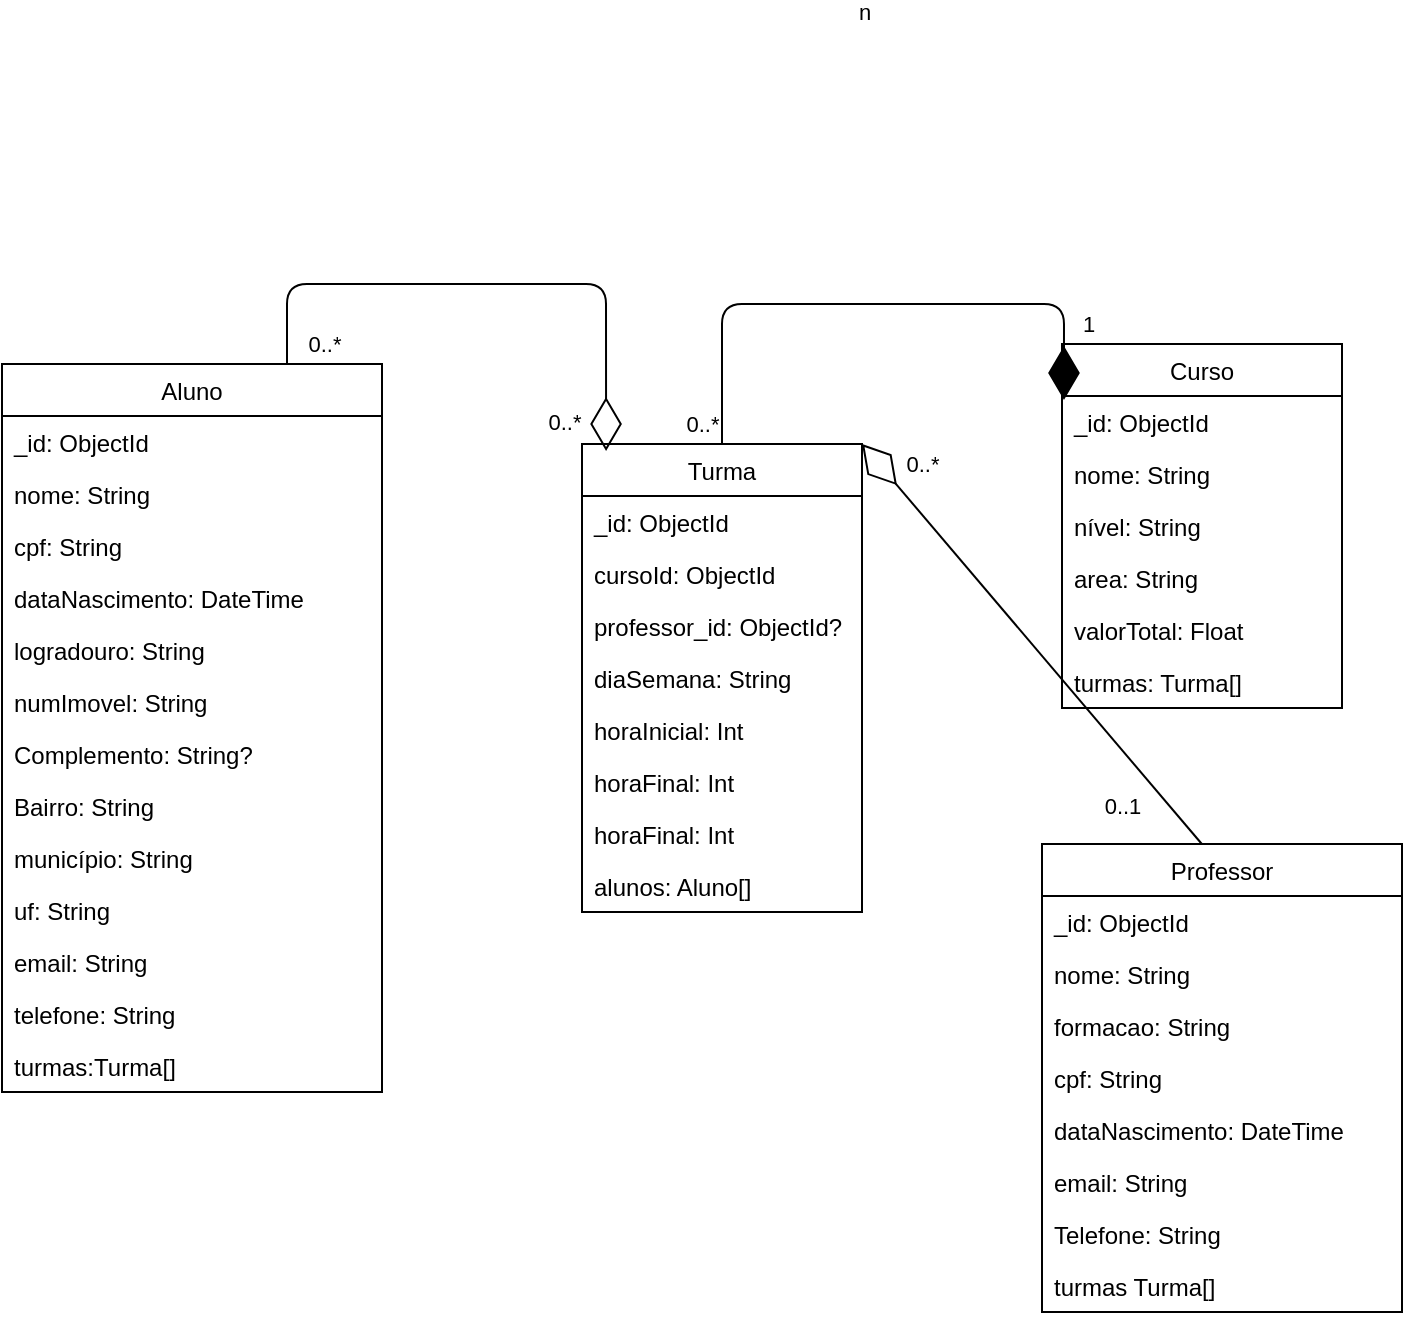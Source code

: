 <mxfile>
    <diagram id="tvNLZa-CBfe17h-ha0Ih" name="Page-2">
        <mxGraphModel dx="810" dy="1520" grid="1" gridSize="10" guides="1" tooltips="1" connect="1" arrows="1" fold="1" page="1" pageScale="1" pageWidth="827" pageHeight="1169" math="0" shadow="0">
            <root>
                <mxCell id="0"/>
                <mxCell id="1" parent="0"/>
                <mxCell id="mXA5R7LTz2ie4Cur8OkS-5" value="Aluno" style="swimlane;fontStyle=0;childLayout=stackLayout;horizontal=1;startSize=26;fillColor=none;horizontalStack=0;resizeParent=1;resizeParentMax=0;resizeLast=0;collapsible=1;marginBottom=0;" parent="1" vertex="1">
                    <mxGeometry x="90" y="60" width="190" height="364" as="geometry"/>
                </mxCell>
                <mxCell id="mXA5R7LTz2ie4Cur8OkS-6" value="_id: ObjectId" style="text;strokeColor=none;fillColor=none;align=left;verticalAlign=top;spacingLeft=4;spacingRight=4;overflow=hidden;rotatable=0;points=[[0,0.5],[1,0.5]];portConstraint=eastwest;" parent="mXA5R7LTz2ie4Cur8OkS-5" vertex="1">
                    <mxGeometry y="26" width="190" height="26" as="geometry"/>
                </mxCell>
                <mxCell id="mXA5R7LTz2ie4Cur8OkS-7" value="nome: String" style="text;strokeColor=none;fillColor=none;align=left;verticalAlign=top;spacingLeft=4;spacingRight=4;overflow=hidden;rotatable=0;points=[[0,0.5],[1,0.5]];portConstraint=eastwest;" parent="mXA5R7LTz2ie4Cur8OkS-5" vertex="1">
                    <mxGeometry y="52" width="190" height="26" as="geometry"/>
                </mxCell>
                <mxCell id="mXA5R7LTz2ie4Cur8OkS-8" value="cpf: String" style="text;strokeColor=none;fillColor=none;align=left;verticalAlign=top;spacingLeft=4;spacingRight=4;overflow=hidden;rotatable=0;points=[[0,0.5],[1,0.5]];portConstraint=eastwest;" parent="mXA5R7LTz2ie4Cur8OkS-5" vertex="1">
                    <mxGeometry y="78" width="190" height="26" as="geometry"/>
                </mxCell>
                <mxCell id="mXA5R7LTz2ie4Cur8OkS-30" value="dataNascimento: DateTime" style="text;strokeColor=none;fillColor=none;align=left;verticalAlign=top;spacingLeft=4;spacingRight=4;overflow=hidden;rotatable=0;points=[[0,0.5],[1,0.5]];portConstraint=eastwest;" parent="mXA5R7LTz2ie4Cur8OkS-5" vertex="1">
                    <mxGeometry y="104" width="190" height="26" as="geometry"/>
                </mxCell>
                <mxCell id="mXA5R7LTz2ie4Cur8OkS-21" value="logradouro: String" style="text;strokeColor=none;fillColor=none;align=left;verticalAlign=top;spacingLeft=4;spacingRight=4;overflow=hidden;rotatable=0;points=[[0,0.5],[1,0.5]];portConstraint=eastwest;" parent="mXA5R7LTz2ie4Cur8OkS-5" vertex="1">
                    <mxGeometry y="130" width="190" height="26" as="geometry"/>
                </mxCell>
                <mxCell id="mXA5R7LTz2ie4Cur8OkS-22" value="numImovel: String" style="text;strokeColor=none;fillColor=none;align=left;verticalAlign=top;spacingLeft=4;spacingRight=4;overflow=hidden;rotatable=0;points=[[0,0.5],[1,0.5]];portConstraint=eastwest;" parent="mXA5R7LTz2ie4Cur8OkS-5" vertex="1">
                    <mxGeometry y="156" width="190" height="26" as="geometry"/>
                </mxCell>
                <mxCell id="mXA5R7LTz2ie4Cur8OkS-23" value="Complemento: String?" style="text;strokeColor=none;fillColor=none;align=left;verticalAlign=top;spacingLeft=4;spacingRight=4;overflow=hidden;rotatable=0;points=[[0,0.5],[1,0.5]];portConstraint=eastwest;" parent="mXA5R7LTz2ie4Cur8OkS-5" vertex="1">
                    <mxGeometry y="182" width="190" height="26" as="geometry"/>
                </mxCell>
                <mxCell id="mXA5R7LTz2ie4Cur8OkS-25" value="Bairro: String" style="text;strokeColor=none;fillColor=none;align=left;verticalAlign=top;spacingLeft=4;spacingRight=4;overflow=hidden;rotatable=0;points=[[0,0.5],[1,0.5]];portConstraint=eastwest;" parent="mXA5R7LTz2ie4Cur8OkS-5" vertex="1">
                    <mxGeometry y="208" width="190" height="26" as="geometry"/>
                </mxCell>
                <mxCell id="mXA5R7LTz2ie4Cur8OkS-26" value="município: String" style="text;strokeColor=none;fillColor=none;align=left;verticalAlign=top;spacingLeft=4;spacingRight=4;overflow=hidden;rotatable=0;points=[[0,0.5],[1,0.5]];portConstraint=eastwest;" parent="mXA5R7LTz2ie4Cur8OkS-5" vertex="1">
                    <mxGeometry y="234" width="190" height="26" as="geometry"/>
                </mxCell>
                <mxCell id="mXA5R7LTz2ie4Cur8OkS-27" value="uf: String" style="text;strokeColor=none;fillColor=none;align=left;verticalAlign=top;spacingLeft=4;spacingRight=4;overflow=hidden;rotatable=0;points=[[0,0.5],[1,0.5]];portConstraint=eastwest;" parent="mXA5R7LTz2ie4Cur8OkS-5" vertex="1">
                    <mxGeometry y="260" width="190" height="26" as="geometry"/>
                </mxCell>
                <mxCell id="mXA5R7LTz2ie4Cur8OkS-28" value="email: String" style="text;strokeColor=none;fillColor=none;align=left;verticalAlign=top;spacingLeft=4;spacingRight=4;overflow=hidden;rotatable=0;points=[[0,0.5],[1,0.5]];portConstraint=eastwest;" parent="mXA5R7LTz2ie4Cur8OkS-5" vertex="1">
                    <mxGeometry y="286" width="190" height="26" as="geometry"/>
                </mxCell>
                <mxCell id="mXA5R7LTz2ie4Cur8OkS-29" value="telefone: String" style="text;strokeColor=none;fillColor=none;align=left;verticalAlign=top;spacingLeft=4;spacingRight=4;overflow=hidden;rotatable=0;points=[[0,0.5],[1,0.5]];portConstraint=eastwest;" parent="mXA5R7LTz2ie4Cur8OkS-5" vertex="1">
                    <mxGeometry y="312" width="190" height="26" as="geometry"/>
                </mxCell>
                <mxCell id="tHLVrhVuMcMVLVZoWZUN-9" value="turmas:Turma[]" style="text;strokeColor=none;fillColor=none;align=left;verticalAlign=top;spacingLeft=4;spacingRight=4;overflow=hidden;rotatable=0;points=[[0,0.5],[1,0.5]];portConstraint=eastwest;" parent="mXA5R7LTz2ie4Cur8OkS-5" vertex="1">
                    <mxGeometry y="338" width="190" height="26" as="geometry"/>
                </mxCell>
                <mxCell id="mXA5R7LTz2ie4Cur8OkS-9" value="Curso" style="swimlane;fontStyle=0;childLayout=stackLayout;horizontal=1;startSize=26;fillColor=none;horizontalStack=0;resizeParent=1;resizeParentMax=0;resizeLast=0;collapsible=1;marginBottom=0;" parent="1" vertex="1">
                    <mxGeometry x="620" y="50" width="140" height="182" as="geometry"/>
                </mxCell>
                <mxCell id="mXA5R7LTz2ie4Cur8OkS-10" value="_id: ObjectId" style="text;strokeColor=none;fillColor=none;align=left;verticalAlign=top;spacingLeft=4;spacingRight=4;overflow=hidden;rotatable=0;points=[[0,0.5],[1,0.5]];portConstraint=eastwest;" parent="mXA5R7LTz2ie4Cur8OkS-9" vertex="1">
                    <mxGeometry y="26" width="140" height="26" as="geometry"/>
                </mxCell>
                <mxCell id="mXA5R7LTz2ie4Cur8OkS-11" value="nome: String" style="text;strokeColor=none;fillColor=none;align=left;verticalAlign=top;spacingLeft=4;spacingRight=4;overflow=hidden;rotatable=0;points=[[0,0.5],[1,0.5]];portConstraint=eastwest;" parent="mXA5R7LTz2ie4Cur8OkS-9" vertex="1">
                    <mxGeometry y="52" width="140" height="26" as="geometry"/>
                </mxCell>
                <mxCell id="mXA5R7LTz2ie4Cur8OkS-12" value="nível: String" style="text;strokeColor=none;fillColor=none;align=left;verticalAlign=top;spacingLeft=4;spacingRight=4;overflow=hidden;rotatable=0;points=[[0,0.5],[1,0.5]];portConstraint=eastwest;" parent="mXA5R7LTz2ie4Cur8OkS-9" vertex="1">
                    <mxGeometry y="78" width="140" height="26" as="geometry"/>
                </mxCell>
                <mxCell id="mXA5R7LTz2ie4Cur8OkS-31" value="area: String" style="text;strokeColor=none;fillColor=none;align=left;verticalAlign=top;spacingLeft=4;spacingRight=4;overflow=hidden;rotatable=0;points=[[0,0.5],[1,0.5]];portConstraint=eastwest;" parent="mXA5R7LTz2ie4Cur8OkS-9" vertex="1">
                    <mxGeometry y="104" width="140" height="26" as="geometry"/>
                </mxCell>
                <mxCell id="4" value="valorTotal: Float" style="text;strokeColor=none;fillColor=none;align=left;verticalAlign=top;spacingLeft=4;spacingRight=4;overflow=hidden;rotatable=0;points=[[0,0.5],[1,0.5]];portConstraint=eastwest;" vertex="1" parent="mXA5R7LTz2ie4Cur8OkS-9">
                    <mxGeometry y="130" width="140" height="26" as="geometry"/>
                </mxCell>
                <mxCell id="3" value="turmas: Turma[]" style="text;strokeColor=none;fillColor=none;align=left;verticalAlign=top;spacingLeft=4;spacingRight=4;overflow=hidden;rotatable=0;points=[[0,0.5],[1,0.5]];portConstraint=eastwest;" vertex="1" parent="mXA5R7LTz2ie4Cur8OkS-9">
                    <mxGeometry y="156" width="140" height="26" as="geometry"/>
                </mxCell>
                <mxCell id="mXA5R7LTz2ie4Cur8OkS-13" value="Professor" style="swimlane;fontStyle=0;childLayout=stackLayout;horizontal=1;startSize=26;fillColor=none;horizontalStack=0;resizeParent=1;resizeParentMax=0;resizeLast=0;collapsible=1;marginBottom=0;" parent="1" vertex="1">
                    <mxGeometry x="610" y="300" width="180" height="234" as="geometry"/>
                </mxCell>
                <mxCell id="mXA5R7LTz2ie4Cur8OkS-14" value="_id: ObjectId" style="text;strokeColor=none;fillColor=none;align=left;verticalAlign=top;spacingLeft=4;spacingRight=4;overflow=hidden;rotatable=0;points=[[0,0.5],[1,0.5]];portConstraint=eastwest;" parent="mXA5R7LTz2ie4Cur8OkS-13" vertex="1">
                    <mxGeometry y="26" width="180" height="26" as="geometry"/>
                </mxCell>
                <mxCell id="mXA5R7LTz2ie4Cur8OkS-15" value="nome: String" style="text;strokeColor=none;fillColor=none;align=left;verticalAlign=top;spacingLeft=4;spacingRight=4;overflow=hidden;rotatable=0;points=[[0,0.5],[1,0.5]];portConstraint=eastwest;" parent="mXA5R7LTz2ie4Cur8OkS-13" vertex="1">
                    <mxGeometry y="52" width="180" height="26" as="geometry"/>
                </mxCell>
                <mxCell id="mXA5R7LTz2ie4Cur8OkS-16" value="formacao: String" style="text;strokeColor=none;fillColor=none;align=left;verticalAlign=top;spacingLeft=4;spacingRight=4;overflow=hidden;rotatable=0;points=[[0,0.5],[1,0.5]];portConstraint=eastwest;" parent="mXA5R7LTz2ie4Cur8OkS-13" vertex="1">
                    <mxGeometry y="78" width="180" height="26" as="geometry"/>
                </mxCell>
                <mxCell id="mXA5R7LTz2ie4Cur8OkS-32" value="cpf: String" style="text;strokeColor=none;fillColor=none;align=left;verticalAlign=top;spacingLeft=4;spacingRight=4;overflow=hidden;rotatable=0;points=[[0,0.5],[1,0.5]];portConstraint=eastwest;" parent="mXA5R7LTz2ie4Cur8OkS-13" vertex="1">
                    <mxGeometry y="104" width="180" height="26" as="geometry"/>
                </mxCell>
                <mxCell id="mXA5R7LTz2ie4Cur8OkS-33" value="dataNascimento: DateTime" style="text;strokeColor=none;fillColor=none;align=left;verticalAlign=top;spacingLeft=4;spacingRight=4;overflow=hidden;rotatable=0;points=[[0,0.5],[1,0.5]];portConstraint=eastwest;" parent="mXA5R7LTz2ie4Cur8OkS-13" vertex="1">
                    <mxGeometry y="130" width="180" height="26" as="geometry"/>
                </mxCell>
                <mxCell id="mXA5R7LTz2ie4Cur8OkS-34" value="email: String" style="text;strokeColor=none;fillColor=none;align=left;verticalAlign=top;spacingLeft=4;spacingRight=4;overflow=hidden;rotatable=0;points=[[0,0.5],[1,0.5]];portConstraint=eastwest;" parent="mXA5R7LTz2ie4Cur8OkS-13" vertex="1">
                    <mxGeometry y="156" width="180" height="26" as="geometry"/>
                </mxCell>
                <mxCell id="mXA5R7LTz2ie4Cur8OkS-35" value="Telefone: String" style="text;strokeColor=none;fillColor=none;align=left;verticalAlign=top;spacingLeft=4;spacingRight=4;overflow=hidden;rotatable=0;points=[[0,0.5],[1,0.5]];portConstraint=eastwest;" parent="mXA5R7LTz2ie4Cur8OkS-13" vertex="1">
                    <mxGeometry y="182" width="180" height="26" as="geometry"/>
                </mxCell>
                <mxCell id="2" value="turmas Turma[]" style="text;strokeColor=none;fillColor=none;align=left;verticalAlign=top;spacingLeft=4;spacingRight=4;overflow=hidden;rotatable=0;points=[[0,0.5],[1,0.5]];portConstraint=eastwest;" vertex="1" parent="mXA5R7LTz2ie4Cur8OkS-13">
                    <mxGeometry y="208" width="180" height="26" as="geometry"/>
                </mxCell>
                <mxCell id="mXA5R7LTz2ie4Cur8OkS-17" value="Turma" style="swimlane;fontStyle=0;childLayout=stackLayout;horizontal=1;startSize=26;fillColor=none;horizontalStack=0;resizeParent=1;resizeParentMax=0;resizeLast=0;collapsible=1;marginBottom=0;" parent="1" vertex="1">
                    <mxGeometry x="380" y="100" width="140" height="234" as="geometry"/>
                </mxCell>
                <mxCell id="mXA5R7LTz2ie4Cur8OkS-18" value="_id: ObjectId" style="text;strokeColor=none;fillColor=none;align=left;verticalAlign=top;spacingLeft=4;spacingRight=4;overflow=hidden;rotatable=0;points=[[0,0.5],[1,0.5]];portConstraint=eastwest;" parent="mXA5R7LTz2ie4Cur8OkS-17" vertex="1">
                    <mxGeometry y="26" width="140" height="26" as="geometry"/>
                </mxCell>
                <mxCell id="tHLVrhVuMcMVLVZoWZUN-12" value="cursoId: ObjectId" style="text;strokeColor=none;fillColor=none;align=left;verticalAlign=top;spacingLeft=4;spacingRight=4;overflow=hidden;rotatable=0;points=[[0,0.5],[1,0.5]];portConstraint=eastwest;" parent="mXA5R7LTz2ie4Cur8OkS-17" vertex="1">
                    <mxGeometry y="52" width="140" height="26" as="geometry"/>
                </mxCell>
                <mxCell id="tHLVrhVuMcMVLVZoWZUN-13" value="professor_id: ObjectId?" style="text;strokeColor=none;fillColor=none;align=left;verticalAlign=top;spacingLeft=4;spacingRight=4;overflow=hidden;rotatable=0;points=[[0,0.5],[1,0.5]];portConstraint=eastwest;" parent="mXA5R7LTz2ie4Cur8OkS-17" vertex="1">
                    <mxGeometry y="78" width="140" height="26" as="geometry"/>
                </mxCell>
                <mxCell id="mXA5R7LTz2ie4Cur8OkS-19" value="diaSemana: String" style="text;strokeColor=none;fillColor=none;align=left;verticalAlign=top;spacingLeft=4;spacingRight=4;overflow=hidden;rotatable=0;points=[[0,0.5],[1,0.5]];portConstraint=eastwest;" parent="mXA5R7LTz2ie4Cur8OkS-17" vertex="1">
                    <mxGeometry y="104" width="140" height="26" as="geometry"/>
                </mxCell>
                <mxCell id="mXA5R7LTz2ie4Cur8OkS-20" value="horaInicial: Int" style="text;strokeColor=none;fillColor=none;align=left;verticalAlign=top;spacingLeft=4;spacingRight=4;overflow=hidden;rotatable=0;points=[[0,0.5],[1,0.5]];portConstraint=eastwest;" parent="mXA5R7LTz2ie4Cur8OkS-17" vertex="1">
                    <mxGeometry y="130" width="140" height="26" as="geometry"/>
                </mxCell>
                <mxCell id="mXA5R7LTz2ie4Cur8OkS-24" value="horaFinal: Int" style="text;strokeColor=none;fillColor=none;align=left;verticalAlign=top;spacingLeft=4;spacingRight=4;overflow=hidden;rotatable=0;points=[[0,0.5],[1,0.5]];portConstraint=eastwest;" parent="mXA5R7LTz2ie4Cur8OkS-17" vertex="1">
                    <mxGeometry y="156" width="140" height="26" as="geometry"/>
                </mxCell>
                <mxCell id="6" value="horaFinal: Int" style="text;strokeColor=none;fillColor=none;align=left;verticalAlign=top;spacingLeft=4;spacingRight=4;overflow=hidden;rotatable=0;points=[[0,0.5],[1,0.5]];portConstraint=eastwest;" vertex="1" parent="mXA5R7LTz2ie4Cur8OkS-17">
                    <mxGeometry y="182" width="140" height="26" as="geometry"/>
                </mxCell>
                <mxCell id="tHLVrhVuMcMVLVZoWZUN-11" value="alunos: Aluno[]" style="text;strokeColor=none;fillColor=none;align=left;verticalAlign=top;spacingLeft=4;spacingRight=4;overflow=hidden;rotatable=0;points=[[0,0.5],[1,0.5]];portConstraint=eastwest;" parent="mXA5R7LTz2ie4Cur8OkS-17" vertex="1">
                    <mxGeometry y="208" width="140" height="26" as="geometry"/>
                </mxCell>
                <mxCell id="mXA5R7LTz2ie4Cur8OkS-43" value="" style="endArrow=diamondThin;endFill=1;endSize=24;html=1;edgeStyle=orthogonalEdgeStyle;entryX=0.007;entryY=0.154;entryDx=0;entryDy=0;entryPerimeter=0;exitX=0.5;exitY=0;exitDx=0;exitDy=0;" parent="1" source="mXA5R7LTz2ie4Cur8OkS-17" target="mXA5R7LTz2ie4Cur8OkS-9" edge="1">
                    <mxGeometry width="160" relative="1" as="geometry">
                        <mxPoint x="450" as="sourcePoint"/>
                        <mxPoint x="638.92" y="59.126" as="targetPoint"/>
                        <Array as="points">
                            <mxPoint x="450" y="30"/>
                            <mxPoint x="621" y="30"/>
                        </Array>
                    </mxGeometry>
                </mxCell>
                <mxCell id="mXA5R7LTz2ie4Cur8OkS-44" value="n" style="edgeLabel;html=1;align=center;verticalAlign=middle;resizable=0;points=[];" parent="mXA5R7LTz2ie4Cur8OkS-43" vertex="1" connectable="0">
                    <mxGeometry x="0.181" relative="1" as="geometry">
                        <mxPoint x="-30" y="-146" as="offset"/>
                    </mxGeometry>
                </mxCell>
                <mxCell id="mXA5R7LTz2ie4Cur8OkS-48" value="0..*&lt;br&gt;" style="edgeLabel;html=1;align=center;verticalAlign=middle;resizable=0;points=[];" parent="mXA5R7LTz2ie4Cur8OkS-43" vertex="1" connectable="0">
                    <mxGeometry x="-0.829" y="-1" relative="1" as="geometry">
                        <mxPoint x="-11" y="14" as="offset"/>
                    </mxGeometry>
                </mxCell>
                <mxCell id="tHLVrhVuMcMVLVZoWZUN-1" value="1" style="edgeLabel;html=1;align=center;verticalAlign=middle;resizable=0;points=[];" parent="mXA5R7LTz2ie4Cur8OkS-43" vertex="1" connectable="0">
                    <mxGeometry x="-0.345" y="2" relative="1" as="geometry">
                        <mxPoint x="158" y="12" as="offset"/>
                    </mxGeometry>
                </mxCell>
                <mxCell id="tHLVrhVuMcMVLVZoWZUN-3" value="" style="endArrow=diamondThin;endFill=0;endSize=24;html=1;entryX=1;entryY=0;entryDx=0;entryDy=0;exitX=0.444;exitY=0;exitDx=0;exitDy=0;exitPerimeter=0;" parent="1" source="mXA5R7LTz2ie4Cur8OkS-13" target="mXA5R7LTz2ie4Cur8OkS-17" edge="1">
                    <mxGeometry width="160" relative="1" as="geometry">
                        <mxPoint x="720" y="230" as="sourcePoint"/>
                        <mxPoint x="560" y="230" as="targetPoint"/>
                    </mxGeometry>
                </mxCell>
                <mxCell id="tHLVrhVuMcMVLVZoWZUN-4" value="0..1" style="edgeLabel;html=1;align=center;verticalAlign=middle;resizable=0;points=[];" parent="tHLVrhVuMcMVLVZoWZUN-3" vertex="1" connectable="0">
                    <mxGeometry x="-0.321" y="3" relative="1" as="geometry">
                        <mxPoint x="20" y="47" as="offset"/>
                    </mxGeometry>
                </mxCell>
                <mxCell id="tHLVrhVuMcMVLVZoWZUN-5" value="0..*" style="edgeLabel;html=1;align=center;verticalAlign=middle;resizable=0;points=[];" parent="tHLVrhVuMcMVLVZoWZUN-3" vertex="1" connectable="0">
                    <mxGeometry x="0.352" y="-1" relative="1" as="geometry">
                        <mxPoint x="-26" y="-54" as="offset"/>
                    </mxGeometry>
                </mxCell>
                <mxCell id="tHLVrhVuMcMVLVZoWZUN-6" value="" style="endArrow=diamondThin;endFill=0;endSize=24;html=1;edgeStyle=orthogonalEdgeStyle;entryX=0.086;entryY=0.015;entryDx=0;entryDy=0;entryPerimeter=0;exitX=0.75;exitY=0;exitDx=0;exitDy=0;" parent="1" source="mXA5R7LTz2ie4Cur8OkS-5" target="mXA5R7LTz2ie4Cur8OkS-17" edge="1">
                    <mxGeometry width="160" relative="1" as="geometry">
                        <mxPoint x="240" y="20" as="sourcePoint"/>
                        <mxPoint x="414" y="60" as="targetPoint"/>
                        <Array as="points">
                            <mxPoint x="233" y="20"/>
                            <mxPoint x="392" y="20"/>
                        </Array>
                    </mxGeometry>
                </mxCell>
                <mxCell id="tHLVrhVuMcMVLVZoWZUN-7" value="0..*" style="edgeLabel;html=1;align=center;verticalAlign=middle;resizable=0;points=[];" parent="tHLVrhVuMcMVLVZoWZUN-6" vertex="1" connectable="0">
                    <mxGeometry x="-0.257" y="3" relative="1" as="geometry">
                        <mxPoint x="-47" y="33" as="offset"/>
                    </mxGeometry>
                </mxCell>
                <mxCell id="tHLVrhVuMcMVLVZoWZUN-8" value="0..*" style="edgeLabel;html=1;align=center;verticalAlign=middle;resizable=0;points=[];" parent="1" vertex="1" connectable="0">
                    <mxGeometry x="260.5" y="60" as="geometry">
                        <mxPoint x="110" y="29" as="offset"/>
                    </mxGeometry>
                </mxCell>
            </root>
        </mxGraphModel>
    </diagram>
</mxfile>